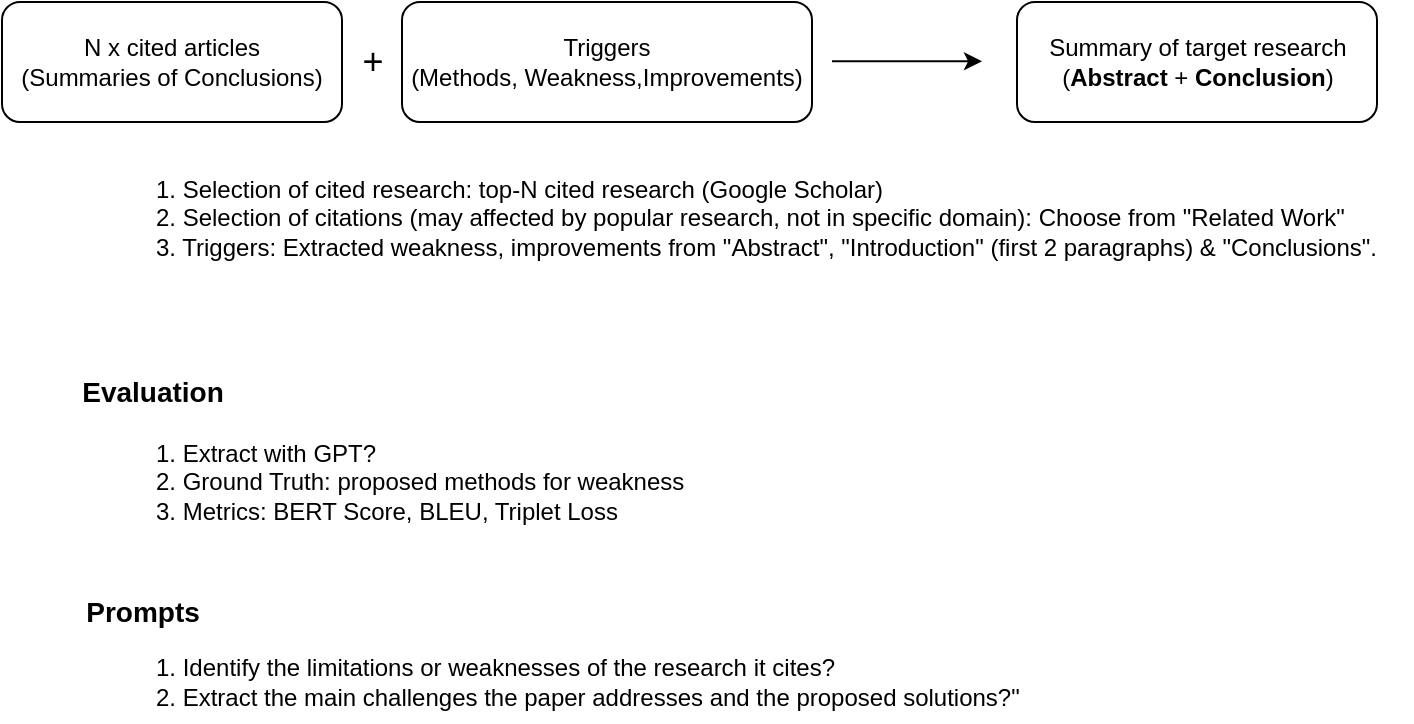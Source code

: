 <mxfile version="21.7.2" type="device">
  <diagram name="第 1 页" id="EUy8sKFdm-UMfTmErbN2">
    <mxGraphModel dx="1195" dy="638" grid="1" gridSize="10" guides="1" tooltips="1" connect="1" arrows="1" fold="1" page="1" pageScale="1" pageWidth="827" pageHeight="1169" math="0" shadow="0">
      <root>
        <mxCell id="0" />
        <mxCell id="1" parent="0" />
        <mxCell id="nIQy2rvv0SGHNhtGU4vh-1" value="N x cited articles&lt;br&gt;(Summaries of Conclusions)" style="rounded=1;whiteSpace=wrap;html=1;" vertex="1" parent="1">
          <mxGeometry x="55" y="60" width="170" height="60" as="geometry" />
        </mxCell>
        <mxCell id="nIQy2rvv0SGHNhtGU4vh-2" value="&lt;font style=&quot;font-size: 18px;&quot;&gt;+&lt;/font&gt;" style="text;html=1;align=center;verticalAlign=middle;resizable=0;points=[];autosize=1;strokeColor=none;fillColor=none;" vertex="1" parent="1">
          <mxGeometry x="225" y="70" width="30" height="40" as="geometry" />
        </mxCell>
        <mxCell id="nIQy2rvv0SGHNhtGU4vh-3" value="Triggers&lt;br&gt;(Methods, Weakness,Improvements)" style="rounded=1;whiteSpace=wrap;html=1;" vertex="1" parent="1">
          <mxGeometry x="255" y="60" width="205" height="60" as="geometry" />
        </mxCell>
        <mxCell id="nIQy2rvv0SGHNhtGU4vh-5" value="1. Selection of cited research: top-N cited&amp;nbsp;research (Google Scholar)&lt;br&gt;2. Selection of citations (may affected by popular research, not in specific domain): Choose from &quot;Related Work&quot;&lt;br&gt;&lt;div style=&quot;&quot;&gt;3. Triggers: Extracted weakness, improvements from &quot;Abstract&quot;, &quot;Introduction&quot; (first 2 paragraphs) &amp;amp; &quot;Conclusions&quot;.&lt;/div&gt;&lt;div style=&quot;&quot;&gt;&lt;br&gt;&lt;/div&gt;" style="text;html=1;align=left;verticalAlign=middle;resizable=0;points=[];autosize=1;strokeColor=none;fillColor=none;" vertex="1" parent="1">
          <mxGeometry x="130" y="140" width="630" height="70" as="geometry" />
        </mxCell>
        <mxCell id="nIQy2rvv0SGHNhtGU4vh-7" value="" style="endArrow=classic;html=1;rounded=0;" edge="1" parent="1">
          <mxGeometry width="50" height="50" relative="1" as="geometry">
            <mxPoint x="470" y="89.67" as="sourcePoint" />
            <mxPoint x="545" y="89.67" as="targetPoint" />
          </mxGeometry>
        </mxCell>
        <mxCell id="nIQy2rvv0SGHNhtGU4vh-8" value="Summary of target research (&lt;b&gt;Abstract&lt;/b&gt; + &lt;b&gt;Conclusion&lt;/b&gt;)" style="rounded=1;whiteSpace=wrap;html=1;" vertex="1" parent="1">
          <mxGeometry x="562.5" y="60" width="180" height="60" as="geometry" />
        </mxCell>
        <mxCell id="nIQy2rvv0SGHNhtGU4vh-9" value="&lt;b&gt;&lt;font style=&quot;font-size: 14px;&quot;&gt;Evaluation&lt;/font&gt;&lt;/b&gt;" style="text;html=1;align=center;verticalAlign=middle;resizable=0;points=[];autosize=1;strokeColor=none;fillColor=none;" vertex="1" parent="1">
          <mxGeometry x="85" y="240" width="90" height="30" as="geometry" />
        </mxCell>
        <mxCell id="nIQy2rvv0SGHNhtGU4vh-10" value="1. Extract with GPT?&lt;br&gt;2. Ground Truth: proposed methods for weakness&lt;br&gt;3. Metrics: BERT Score, BLEU, Triplet Loss" style="text;html=1;align=left;verticalAlign=middle;resizable=0;points=[];autosize=1;strokeColor=none;fillColor=none;" vertex="1" parent="1">
          <mxGeometry x="130" y="270" width="290" height="60" as="geometry" />
        </mxCell>
        <mxCell id="nIQy2rvv0SGHNhtGU4vh-11" value="&lt;b&gt;&lt;font style=&quot;font-size: 14px;&quot;&gt;Prompts&lt;/font&gt;&lt;/b&gt;" style="text;html=1;align=center;verticalAlign=middle;resizable=0;points=[];autosize=1;strokeColor=none;fillColor=none;" vertex="1" parent="1">
          <mxGeometry x="85" y="350" width="80" height="30" as="geometry" />
        </mxCell>
        <mxCell id="nIQy2rvv0SGHNhtGU4vh-12" value="&lt;div&gt;&lt;span style=&quot;background-color: initial;&quot;&gt;1. Identify the limitations or weaknesses of the research it cites?&lt;/span&gt;&lt;br&gt;&lt;/div&gt;&lt;div&gt;&lt;div&gt;2. Extract the main challenges the paper addresses and the proposed solutions?&quot;&lt;/div&gt;&lt;/div&gt;" style="text;html=1;align=left;verticalAlign=middle;resizable=0;points=[];autosize=1;strokeColor=none;fillColor=none;" vertex="1" parent="1">
          <mxGeometry x="130" y="380" width="460" height="40" as="geometry" />
        </mxCell>
      </root>
    </mxGraphModel>
  </diagram>
</mxfile>
